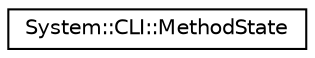 digraph G
{
  edge [fontname="Helvetica",fontsize="10",labelfontname="Helvetica",labelfontsize="10"];
  node [fontname="Helvetica",fontsize="10",shape=record];
  rankdir="LR";
  Node1 [label="System::CLI::MethodState",height=0.2,width=0.4,color="black", fillcolor="white", style="filled",URL="$class_system_1_1_c_l_i_1_1_method_state.html"];
}
